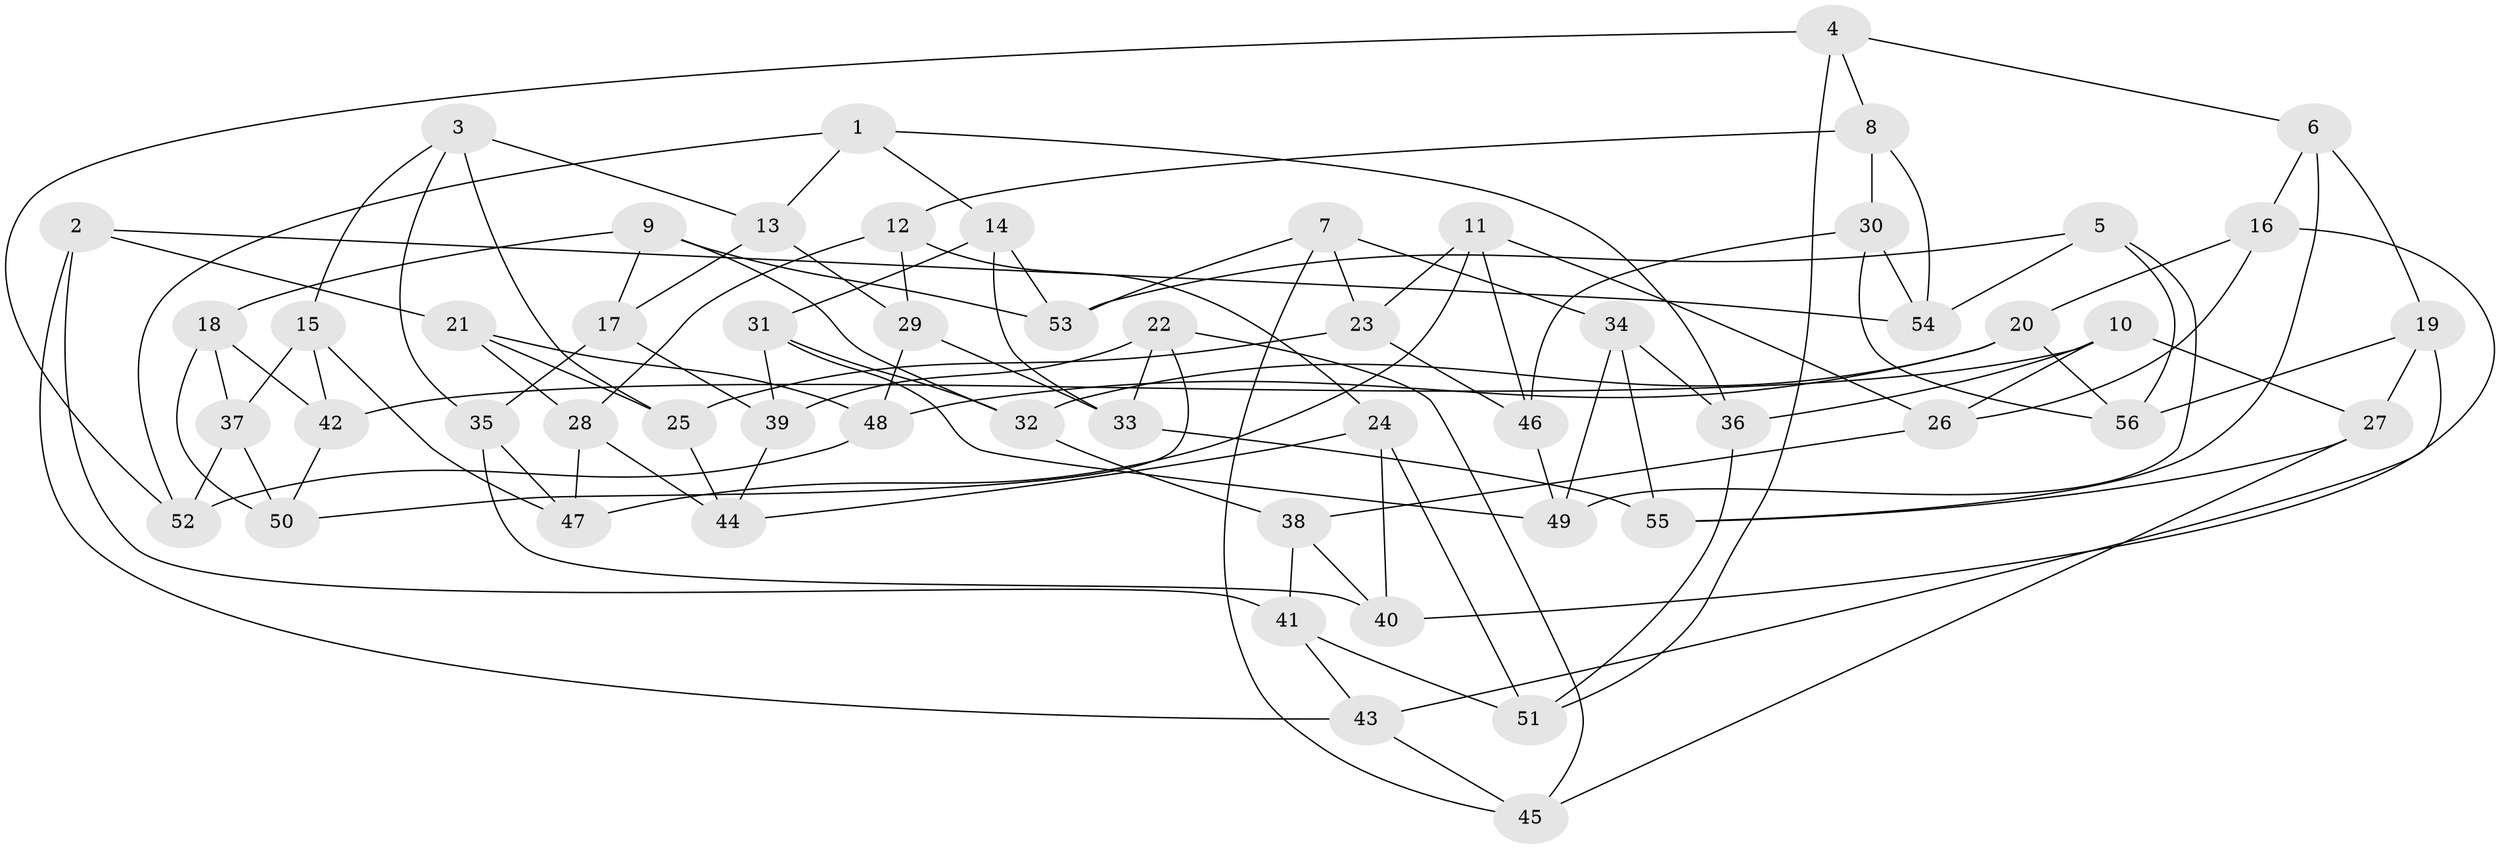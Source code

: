 // Generated by graph-tools (version 1.1) at 2025/26/03/09/25 03:26:51]
// undirected, 56 vertices, 112 edges
graph export_dot {
graph [start="1"]
  node [color=gray90,style=filled];
  1;
  2;
  3;
  4;
  5;
  6;
  7;
  8;
  9;
  10;
  11;
  12;
  13;
  14;
  15;
  16;
  17;
  18;
  19;
  20;
  21;
  22;
  23;
  24;
  25;
  26;
  27;
  28;
  29;
  30;
  31;
  32;
  33;
  34;
  35;
  36;
  37;
  38;
  39;
  40;
  41;
  42;
  43;
  44;
  45;
  46;
  47;
  48;
  49;
  50;
  51;
  52;
  53;
  54;
  55;
  56;
  1 -- 36;
  1 -- 13;
  1 -- 52;
  1 -- 14;
  2 -- 41;
  2 -- 21;
  2 -- 43;
  2 -- 54;
  3 -- 35;
  3 -- 15;
  3 -- 25;
  3 -- 13;
  4 -- 51;
  4 -- 6;
  4 -- 52;
  4 -- 8;
  5 -- 49;
  5 -- 54;
  5 -- 53;
  5 -- 56;
  6 -- 19;
  6 -- 55;
  6 -- 16;
  7 -- 34;
  7 -- 45;
  7 -- 23;
  7 -- 53;
  8 -- 54;
  8 -- 30;
  8 -- 12;
  9 -- 53;
  9 -- 18;
  9 -- 17;
  9 -- 32;
  10 -- 27;
  10 -- 36;
  10 -- 42;
  10 -- 26;
  11 -- 46;
  11 -- 47;
  11 -- 23;
  11 -- 26;
  12 -- 28;
  12 -- 24;
  12 -- 29;
  13 -- 29;
  13 -- 17;
  14 -- 33;
  14 -- 31;
  14 -- 53;
  15 -- 42;
  15 -- 37;
  15 -- 47;
  16 -- 40;
  16 -- 20;
  16 -- 26;
  17 -- 35;
  17 -- 39;
  18 -- 42;
  18 -- 37;
  18 -- 50;
  19 -- 27;
  19 -- 56;
  19 -- 43;
  20 -- 32;
  20 -- 56;
  20 -- 48;
  21 -- 48;
  21 -- 25;
  21 -- 28;
  22 -- 39;
  22 -- 50;
  22 -- 45;
  22 -- 33;
  23 -- 25;
  23 -- 46;
  24 -- 40;
  24 -- 44;
  24 -- 51;
  25 -- 44;
  26 -- 38;
  27 -- 55;
  27 -- 45;
  28 -- 44;
  28 -- 47;
  29 -- 33;
  29 -- 48;
  30 -- 54;
  30 -- 46;
  30 -- 56;
  31 -- 39;
  31 -- 32;
  31 -- 49;
  32 -- 38;
  33 -- 55;
  34 -- 55;
  34 -- 36;
  34 -- 49;
  35 -- 47;
  35 -- 40;
  36 -- 51;
  37 -- 50;
  37 -- 52;
  38 -- 41;
  38 -- 40;
  39 -- 44;
  41 -- 43;
  41 -- 51;
  42 -- 50;
  43 -- 45;
  46 -- 49;
  48 -- 52;
}

